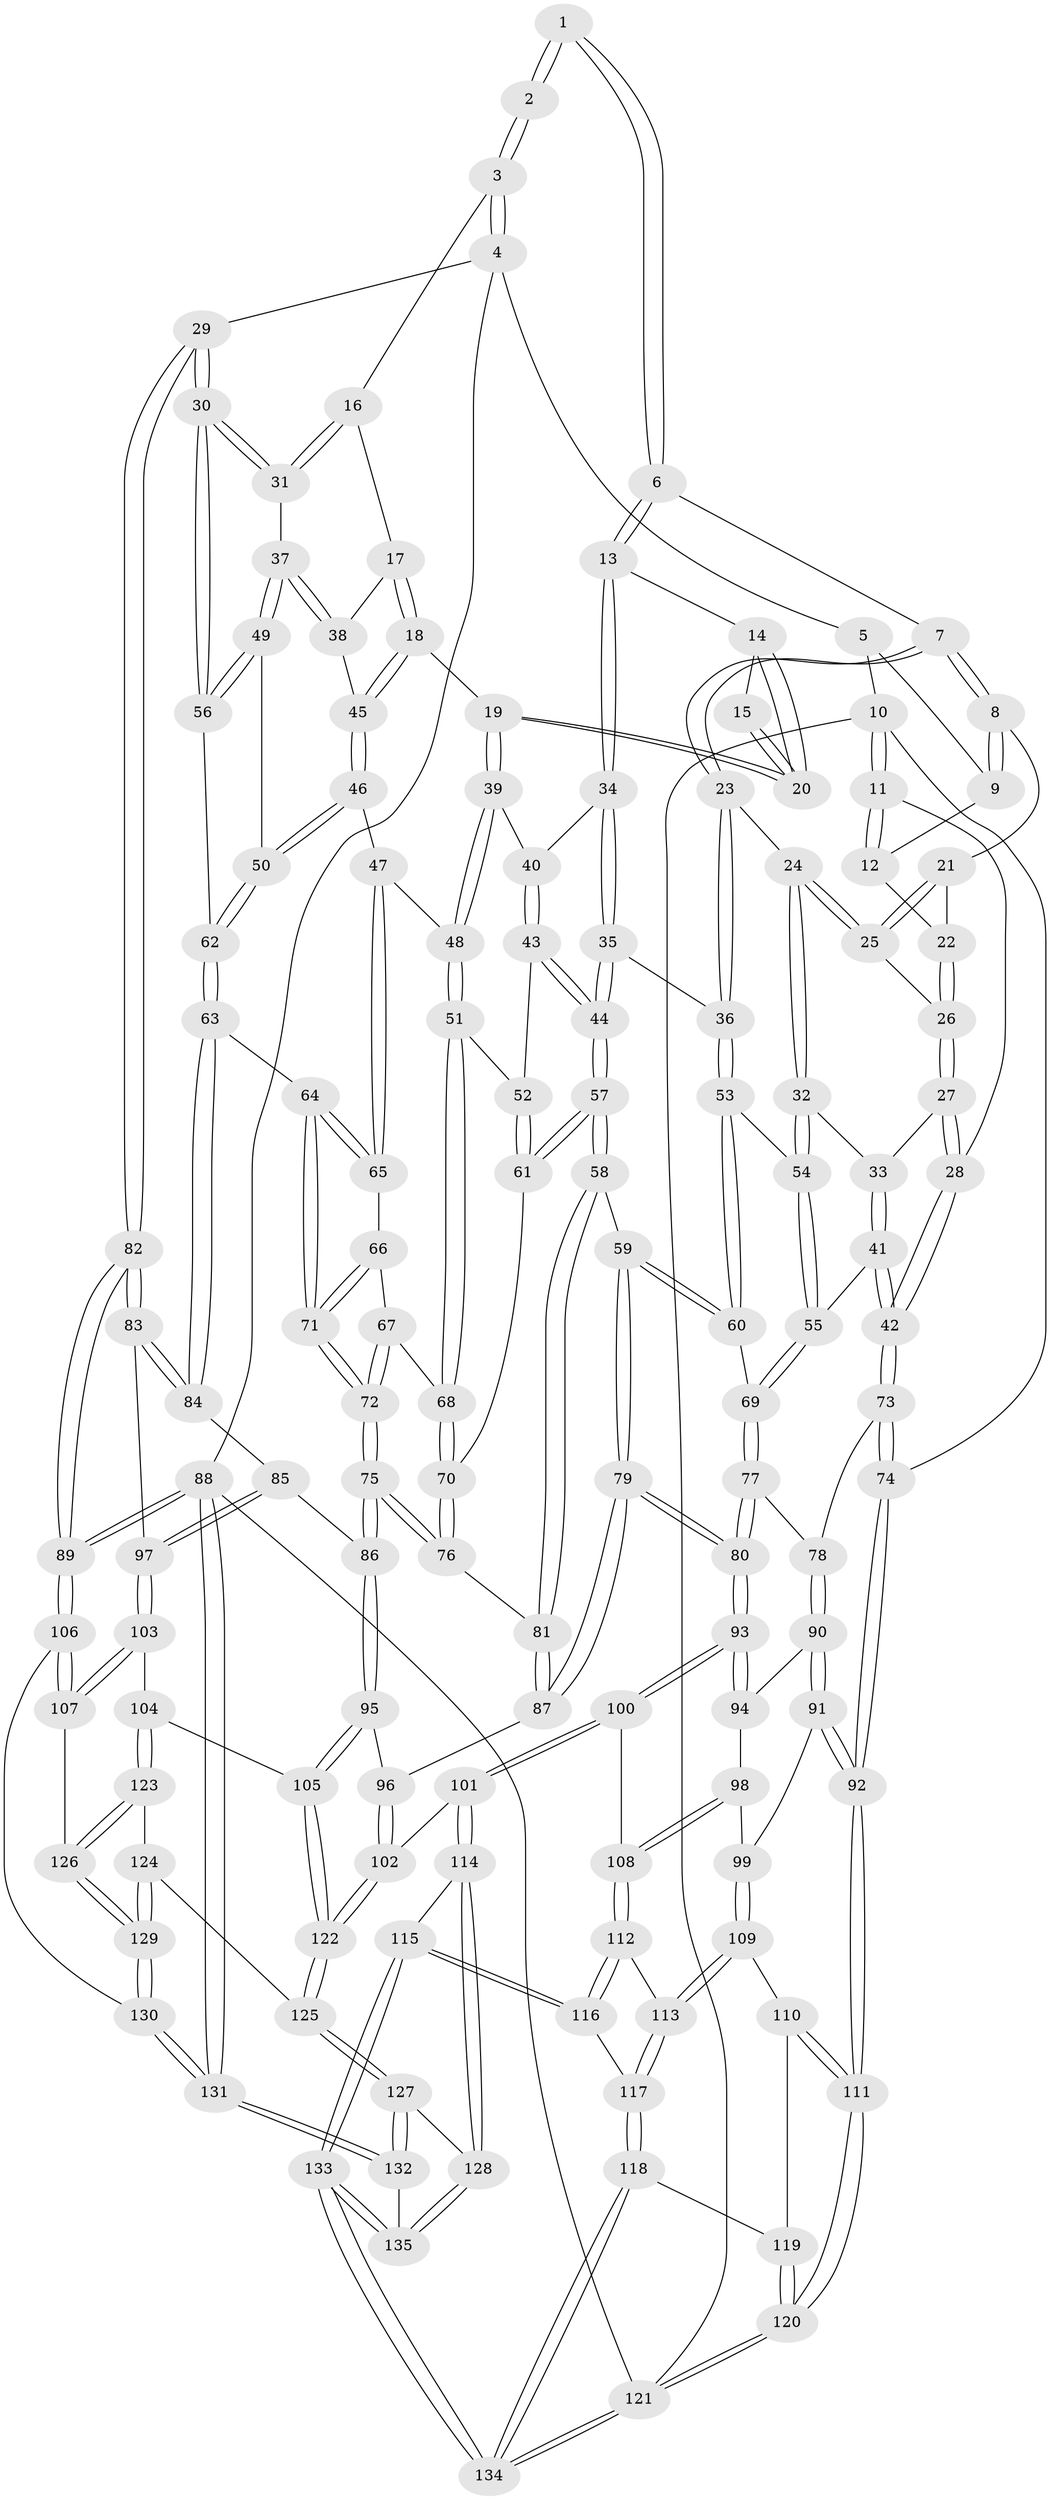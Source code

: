 // Generated by graph-tools (version 1.1) at 2025/51/03/09/25 03:51:01]
// undirected, 135 vertices, 334 edges
graph export_dot {
graph [start="1"]
  node [color=gray90,style=filled];
  1 [pos="+0.471246602649629+0"];
  2 [pos="+0.8506668577705714+0"];
  3 [pos="+1+0"];
  4 [pos="+1+0"];
  5 [pos="+0.1907413099245305+0"];
  6 [pos="+0.4673590353233157+0.08161792268665555"];
  7 [pos="+0.39173508966503495+0.10761164479267528"];
  8 [pos="+0.24739945551191986+0.0437126426164947"];
  9 [pos="+0.18801714324230628+0"];
  10 [pos="+0+0.18186547186048915"];
  11 [pos="+0+0.18291696970094626"];
  12 [pos="+0.08474506691549098+0.06646307579204139"];
  13 [pos="+0.5111115138566509+0.1176788468929322"];
  14 [pos="+0.5714704539768289+0.1020131930406242"];
  15 [pos="+0.6967017836617536+0"];
  16 [pos="+0.9322519860995538+0"];
  17 [pos="+0.8396370765110842+0.11587774451537652"];
  18 [pos="+0.727992302792276+0.2037447483536182"];
  19 [pos="+0.717885912133246+0.20384124457533243"];
  20 [pos="+0.7034286480196502+0.17822872471985082"];
  21 [pos="+0.24254387585761253+0.06528077416440965"];
  22 [pos="+0.12008476244194555+0.141590538154521"];
  23 [pos="+0.3394348026036123+0.21865976093147252"];
  24 [pos="+0.2521838194367906+0.23743660667307603"];
  25 [pos="+0.2273443320998485+0.13947982981153523"];
  26 [pos="+0.1252440367279825+0.15379746797003307"];
  27 [pos="+0.11065778958073136+0.2130111610429898"];
  28 [pos="+0+0.23729405725785202"];
  29 [pos="+1+0.3375607297630756"];
  30 [pos="+1+0.3373571961697493"];
  31 [pos="+0.9413234434934072+0.1972133129234985"];
  32 [pos="+0.2492585181795313+0.24121377457492651"];
  33 [pos="+0.1266186249404732+0.2245711546296036"];
  34 [pos="+0.5209071505496596+0.18054189141013208"];
  35 [pos="+0.45519930648013157+0.3004436959781654"];
  36 [pos="+0.4231217513071794+0.29835441033026194"];
  37 [pos="+0.9033164742133988+0.2796721355743852"];
  38 [pos="+0.8653299199023071+0.24465834496322808"];
  39 [pos="+0.7075678353670338+0.21381781597573216"];
  40 [pos="+0.5968143576226504+0.23190944450851092"];
  41 [pos="+0.12415709092294562+0.3864182993490526"];
  42 [pos="+0.1213388015969171+0.38729818628206364"];
  43 [pos="+0.5947561617065794+0.3271316724956936"];
  44 [pos="+0.46455806010648976+0.31211183459996883"];
  45 [pos="+0.7665467085790217+0.23958670617250544"];
  46 [pos="+0.8038597062303506+0.34308928698983826"];
  47 [pos="+0.7503396579121879+0.36261884073620776"];
  48 [pos="+0.6764971468493371+0.3604863079273686"];
  49 [pos="+0.9040559752949019+0.2829455777196038"];
  50 [pos="+0.8485075127647439+0.354891949826248"];
  51 [pos="+0.669204631893402+0.36557773656527953"];
  52 [pos="+0.6042182995691706+0.3374812706660876"];
  53 [pos="+0.3344850540178166+0.3795232507891938"];
  54 [pos="+0.24519683404074935+0.27373423644364675"];
  55 [pos="+0.1571914158465036+0.38548869073017916"];
  56 [pos="+1+0.3466126367491011"];
  57 [pos="+0.49116476133379244+0.459730410730491"];
  58 [pos="+0.45497101834416526+0.5029665002919212"];
  59 [pos="+0.45183172925726245+0.5058785308267751"];
  60 [pos="+0.3305244546809754+0.4009068783815634"];
  61 [pos="+0.5015717564396144+0.4577038739802881"];
  62 [pos="+0.8847739733584206+0.45318127621137644"];
  63 [pos="+0.8763794088917125+0.48235592230892677"];
  64 [pos="+0.8365524461908672+0.4950331900682048"];
  65 [pos="+0.7675098855211184+0.43918560700263454"];
  66 [pos="+0.7345993581573332+0.4444257955501465"];
  67 [pos="+0.6952636191161606+0.43031029717517505"];
  68 [pos="+0.6647182942435043+0.39906801207210013"];
  69 [pos="+0.24501217222134192+0.45276202438084046"];
  70 [pos="+0.6160820662971234+0.4683801598768615"];
  71 [pos="+0.7460297183177588+0.5618855904379374"];
  72 [pos="+0.7371881317525208+0.5699376628132864"];
  73 [pos="+0.04670325536742159+0.4754478433665759"];
  74 [pos="+0+0.5753085043282578"];
  75 [pos="+0.7292865833843176+0.5804723389763329"];
  76 [pos="+0.6612159102995062+0.5691752676484344"];
  77 [pos="+0.24909593106313002+0.5363091331529044"];
  78 [pos="+0.1911843020971168+0.5719735061128449"];
  79 [pos="+0.4195367905449438+0.6075942476868097"];
  80 [pos="+0.4099451672631631+0.620986183542899"];
  81 [pos="+0.6580131789372607+0.571071088237774"];
  82 [pos="+1+0.6239898009829485"];
  83 [pos="+1+0.6138891001306983"];
  84 [pos="+0.921584335552037+0.5390981830361833"];
  85 [pos="+0.8407076308930868+0.6350274324741565"];
  86 [pos="+0.7559363354440349+0.6456861652519211"];
  87 [pos="+0.6220286266543593+0.6010253028517579"];
  88 [pos="+1+1"];
  89 [pos="+1+0.8554708644122543"];
  90 [pos="+0.16750892966079933+0.6304830764854117"];
  91 [pos="+0.05077625129530729+0.6775969181371563"];
  92 [pos="+0+0.6757195167198868"];
  93 [pos="+0.4090216364283316+0.6405052244581442"];
  94 [pos="+0.19887180238974486+0.6669257789746518"];
  95 [pos="+0.7497745398472645+0.7540687798465913"];
  96 [pos="+0.6069701045162613+0.6836162493149698"];
  97 [pos="+0.9288127656804486+0.689437104646527"];
  98 [pos="+0.21690058947091329+0.7274331012119348"];
  99 [pos="+0.16120050268320485+0.7726585784239326"];
  100 [pos="+0.4127302386324205+0.6738394952938144"];
  101 [pos="+0.47142812038733456+0.7545650998723008"];
  102 [pos="+0.4964954081523016+0.7589181398663525"];
  103 [pos="+0.9132450920420315+0.7159028205342824"];
  104 [pos="+0.761195893186158+0.7604560787128863"];
  105 [pos="+0.7498195595051702+0.7542549547786256"];
  106 [pos="+1+0.8632072668414552"];
  107 [pos="+0.9486426054593816+0.8242571682015005"];
  108 [pos="+0.29036830278651427+0.7553365358858622"];
  109 [pos="+0.1605926148566095+0.784318134732078"];
  110 [pos="+0.1417623183677414+0.800807072000511"];
  111 [pos="+0+0.7223501733786291"];
  112 [pos="+0.28941971572066905+0.7596801252592927"];
  113 [pos="+0.19627219350600256+0.8233636480937995"];
  114 [pos="+0.4366502237732613+0.8434468147756269"];
  115 [pos="+0.3212611432130462+0.9031429725819263"];
  116 [pos="+0.2928561135405931+0.8853833074362619"];
  117 [pos="+0.21789053076504172+0.8909005370271764"];
  118 [pos="+0.18012830691697518+0.920168297922573"];
  119 [pos="+0.08629927738286779+0.8862085866408143"];
  120 [pos="+0+0.9250797432151258"];
  121 [pos="+0+1"];
  122 [pos="+0.6331652522344638+0.8464534632416068"];
  123 [pos="+0.8286532169376397+0.8547386955315587"];
  124 [pos="+0.7094088046513664+0.8966283409400236"];
  125 [pos="+0.6332018421698604+0.849234233035457"];
  126 [pos="+0.8431489193598504+0.8735999522901764"];
  127 [pos="+0.6321102000290094+0.8535569543660856"];
  128 [pos="+0.48501446105762086+0.9529538777616302"];
  129 [pos="+0.834450877747022+0.9909664890149903"];
  130 [pos="+0.8369200453886534+1"];
  131 [pos="+0.787145023925331+1"];
  132 [pos="+0.6535332820632297+1"];
  133 [pos="+0.3709239468757336+1"];
  134 [pos="+0.19021737478426085+1"];
  135 [pos="+0.4808501984174314+1"];
  1 -- 2;
  1 -- 2;
  1 -- 6;
  1 -- 6;
  2 -- 3;
  2 -- 3;
  3 -- 4;
  3 -- 4;
  3 -- 16;
  4 -- 5;
  4 -- 29;
  4 -- 88;
  5 -- 9;
  5 -- 10;
  6 -- 7;
  6 -- 13;
  6 -- 13;
  7 -- 8;
  7 -- 8;
  7 -- 23;
  7 -- 23;
  8 -- 9;
  8 -- 9;
  8 -- 21;
  9 -- 12;
  10 -- 11;
  10 -- 11;
  10 -- 74;
  10 -- 121;
  11 -- 12;
  11 -- 12;
  11 -- 28;
  12 -- 22;
  13 -- 14;
  13 -- 34;
  13 -- 34;
  14 -- 15;
  14 -- 20;
  14 -- 20;
  15 -- 20;
  15 -- 20;
  16 -- 17;
  16 -- 31;
  16 -- 31;
  17 -- 18;
  17 -- 18;
  17 -- 38;
  18 -- 19;
  18 -- 45;
  18 -- 45;
  19 -- 20;
  19 -- 20;
  19 -- 39;
  19 -- 39;
  21 -- 22;
  21 -- 25;
  21 -- 25;
  22 -- 26;
  22 -- 26;
  23 -- 24;
  23 -- 36;
  23 -- 36;
  24 -- 25;
  24 -- 25;
  24 -- 32;
  24 -- 32;
  25 -- 26;
  26 -- 27;
  26 -- 27;
  27 -- 28;
  27 -- 28;
  27 -- 33;
  28 -- 42;
  28 -- 42;
  29 -- 30;
  29 -- 30;
  29 -- 82;
  29 -- 82;
  30 -- 31;
  30 -- 31;
  30 -- 56;
  30 -- 56;
  31 -- 37;
  32 -- 33;
  32 -- 54;
  32 -- 54;
  33 -- 41;
  33 -- 41;
  34 -- 35;
  34 -- 35;
  34 -- 40;
  35 -- 36;
  35 -- 44;
  35 -- 44;
  36 -- 53;
  36 -- 53;
  37 -- 38;
  37 -- 38;
  37 -- 49;
  37 -- 49;
  38 -- 45;
  39 -- 40;
  39 -- 48;
  39 -- 48;
  40 -- 43;
  40 -- 43;
  41 -- 42;
  41 -- 42;
  41 -- 55;
  42 -- 73;
  42 -- 73;
  43 -- 44;
  43 -- 44;
  43 -- 52;
  44 -- 57;
  44 -- 57;
  45 -- 46;
  45 -- 46;
  46 -- 47;
  46 -- 50;
  46 -- 50;
  47 -- 48;
  47 -- 65;
  47 -- 65;
  48 -- 51;
  48 -- 51;
  49 -- 50;
  49 -- 56;
  49 -- 56;
  50 -- 62;
  50 -- 62;
  51 -- 52;
  51 -- 68;
  51 -- 68;
  52 -- 61;
  52 -- 61;
  53 -- 54;
  53 -- 60;
  53 -- 60;
  54 -- 55;
  54 -- 55;
  55 -- 69;
  55 -- 69;
  56 -- 62;
  57 -- 58;
  57 -- 58;
  57 -- 61;
  57 -- 61;
  58 -- 59;
  58 -- 81;
  58 -- 81;
  59 -- 60;
  59 -- 60;
  59 -- 79;
  59 -- 79;
  60 -- 69;
  61 -- 70;
  62 -- 63;
  62 -- 63;
  63 -- 64;
  63 -- 84;
  63 -- 84;
  64 -- 65;
  64 -- 65;
  64 -- 71;
  64 -- 71;
  65 -- 66;
  66 -- 67;
  66 -- 71;
  66 -- 71;
  67 -- 68;
  67 -- 72;
  67 -- 72;
  68 -- 70;
  68 -- 70;
  69 -- 77;
  69 -- 77;
  70 -- 76;
  70 -- 76;
  71 -- 72;
  71 -- 72;
  72 -- 75;
  72 -- 75;
  73 -- 74;
  73 -- 74;
  73 -- 78;
  74 -- 92;
  74 -- 92;
  75 -- 76;
  75 -- 76;
  75 -- 86;
  75 -- 86;
  76 -- 81;
  77 -- 78;
  77 -- 80;
  77 -- 80;
  78 -- 90;
  78 -- 90;
  79 -- 80;
  79 -- 80;
  79 -- 87;
  79 -- 87;
  80 -- 93;
  80 -- 93;
  81 -- 87;
  81 -- 87;
  82 -- 83;
  82 -- 83;
  82 -- 89;
  82 -- 89;
  83 -- 84;
  83 -- 84;
  83 -- 97;
  84 -- 85;
  85 -- 86;
  85 -- 97;
  85 -- 97;
  86 -- 95;
  86 -- 95;
  87 -- 96;
  88 -- 89;
  88 -- 89;
  88 -- 131;
  88 -- 131;
  88 -- 121;
  89 -- 106;
  89 -- 106;
  90 -- 91;
  90 -- 91;
  90 -- 94;
  91 -- 92;
  91 -- 92;
  91 -- 99;
  92 -- 111;
  92 -- 111;
  93 -- 94;
  93 -- 94;
  93 -- 100;
  93 -- 100;
  94 -- 98;
  95 -- 96;
  95 -- 105;
  95 -- 105;
  96 -- 102;
  96 -- 102;
  97 -- 103;
  97 -- 103;
  98 -- 99;
  98 -- 108;
  98 -- 108;
  99 -- 109;
  99 -- 109;
  100 -- 101;
  100 -- 101;
  100 -- 108;
  101 -- 102;
  101 -- 114;
  101 -- 114;
  102 -- 122;
  102 -- 122;
  103 -- 104;
  103 -- 107;
  103 -- 107;
  104 -- 105;
  104 -- 123;
  104 -- 123;
  105 -- 122;
  105 -- 122;
  106 -- 107;
  106 -- 107;
  106 -- 130;
  107 -- 126;
  108 -- 112;
  108 -- 112;
  109 -- 110;
  109 -- 113;
  109 -- 113;
  110 -- 111;
  110 -- 111;
  110 -- 119;
  111 -- 120;
  111 -- 120;
  112 -- 113;
  112 -- 116;
  112 -- 116;
  113 -- 117;
  113 -- 117;
  114 -- 115;
  114 -- 128;
  114 -- 128;
  115 -- 116;
  115 -- 116;
  115 -- 133;
  115 -- 133;
  116 -- 117;
  117 -- 118;
  117 -- 118;
  118 -- 119;
  118 -- 134;
  118 -- 134;
  119 -- 120;
  119 -- 120;
  120 -- 121;
  120 -- 121;
  121 -- 134;
  121 -- 134;
  122 -- 125;
  122 -- 125;
  123 -- 124;
  123 -- 126;
  123 -- 126;
  124 -- 125;
  124 -- 129;
  124 -- 129;
  125 -- 127;
  125 -- 127;
  126 -- 129;
  126 -- 129;
  127 -- 128;
  127 -- 132;
  127 -- 132;
  128 -- 135;
  128 -- 135;
  129 -- 130;
  129 -- 130;
  130 -- 131;
  130 -- 131;
  131 -- 132;
  131 -- 132;
  132 -- 135;
  133 -- 134;
  133 -- 134;
  133 -- 135;
  133 -- 135;
}
